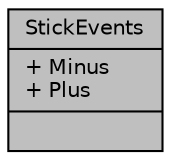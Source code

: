 digraph "StickEvents"
{
  edge [fontname="Helvetica",fontsize="10",labelfontname="Helvetica",labelfontsize="10"];
  node [fontname="Helvetica",fontsize="10",shape=record];
  Node1 [label="{StickEvents\n|+ Minus\l+ Plus\l|}",height=0.2,width=0.4,color="black", fillcolor="grey75", style="filled", fontcolor="black"];
}
